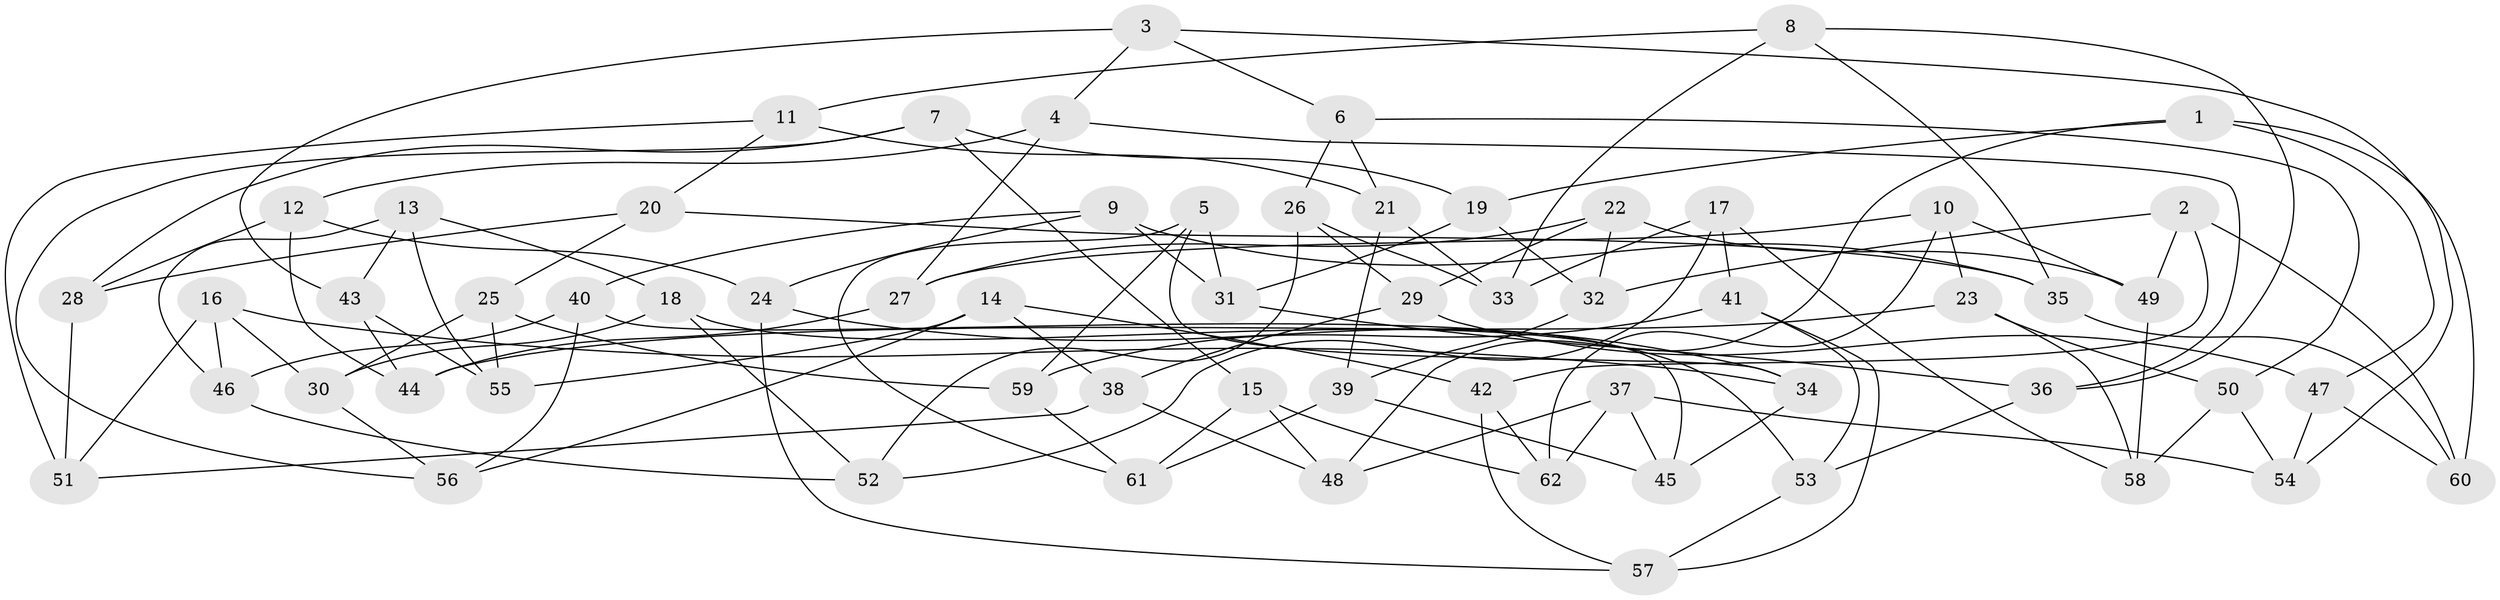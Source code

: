 // coarse degree distribution, {3: 0.2222222222222222, 4: 0.3888888888888889, 8: 0.05555555555555555, 5: 0.05555555555555555, 6: 0.16666666666666666, 2: 0.05555555555555555, 7: 0.05555555555555555}
// Generated by graph-tools (version 1.1) at 2025/01/03/04/25 22:01:53]
// undirected, 62 vertices, 124 edges
graph export_dot {
graph [start="1"]
  node [color=gray90,style=filled];
  1;
  2;
  3;
  4;
  5;
  6;
  7;
  8;
  9;
  10;
  11;
  12;
  13;
  14;
  15;
  16;
  17;
  18;
  19;
  20;
  21;
  22;
  23;
  24;
  25;
  26;
  27;
  28;
  29;
  30;
  31;
  32;
  33;
  34;
  35;
  36;
  37;
  38;
  39;
  40;
  41;
  42;
  43;
  44;
  45;
  46;
  47;
  48;
  49;
  50;
  51;
  52;
  53;
  54;
  55;
  56;
  57;
  58;
  59;
  60;
  61;
  62;
  1 -- 19;
  1 -- 48;
  1 -- 60;
  1 -- 47;
  2 -- 60;
  2 -- 42;
  2 -- 32;
  2 -- 49;
  3 -- 6;
  3 -- 43;
  3 -- 4;
  3 -- 54;
  4 -- 36;
  4 -- 27;
  4 -- 12;
  5 -- 31;
  5 -- 59;
  5 -- 34;
  5 -- 61;
  6 -- 21;
  6 -- 26;
  6 -- 50;
  7 -- 28;
  7 -- 56;
  7 -- 19;
  7 -- 15;
  8 -- 11;
  8 -- 33;
  8 -- 36;
  8 -- 35;
  9 -- 35;
  9 -- 24;
  9 -- 40;
  9 -- 31;
  10 -- 27;
  10 -- 23;
  10 -- 62;
  10 -- 49;
  11 -- 51;
  11 -- 21;
  11 -- 20;
  12 -- 24;
  12 -- 28;
  12 -- 44;
  13 -- 46;
  13 -- 55;
  13 -- 43;
  13 -- 18;
  14 -- 56;
  14 -- 42;
  14 -- 38;
  14 -- 55;
  15 -- 61;
  15 -- 48;
  15 -- 62;
  16 -- 30;
  16 -- 34;
  16 -- 51;
  16 -- 46;
  17 -- 52;
  17 -- 58;
  17 -- 41;
  17 -- 33;
  18 -- 30;
  18 -- 53;
  18 -- 52;
  19 -- 31;
  19 -- 32;
  20 -- 25;
  20 -- 35;
  20 -- 28;
  21 -- 39;
  21 -- 33;
  22 -- 27;
  22 -- 29;
  22 -- 49;
  22 -- 32;
  23 -- 50;
  23 -- 58;
  23 -- 44;
  24 -- 34;
  24 -- 57;
  25 -- 59;
  25 -- 30;
  25 -- 55;
  26 -- 29;
  26 -- 33;
  26 -- 52;
  27 -- 44;
  28 -- 51;
  29 -- 47;
  29 -- 38;
  30 -- 56;
  31 -- 36;
  32 -- 39;
  34 -- 45;
  35 -- 60;
  36 -- 53;
  37 -- 54;
  37 -- 48;
  37 -- 62;
  37 -- 45;
  38 -- 51;
  38 -- 48;
  39 -- 61;
  39 -- 45;
  40 -- 45;
  40 -- 46;
  40 -- 56;
  41 -- 53;
  41 -- 57;
  41 -- 59;
  42 -- 57;
  42 -- 62;
  43 -- 55;
  43 -- 44;
  46 -- 52;
  47 -- 60;
  47 -- 54;
  49 -- 58;
  50 -- 54;
  50 -- 58;
  53 -- 57;
  59 -- 61;
}
